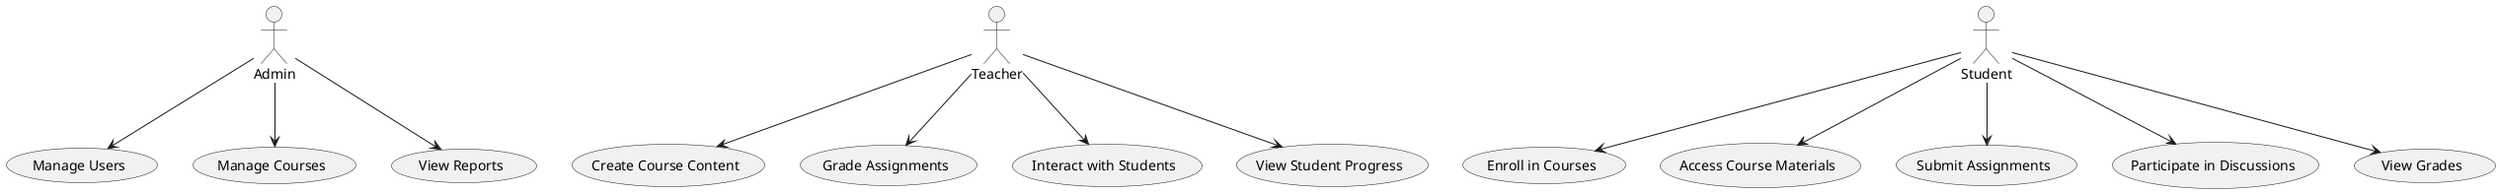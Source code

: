 @startuml
top to bottom direction

actor Admin
actor Teacher
actor Student

Admin --> (Manage Users)
Admin --> (Manage Courses)
Admin --> (View Reports)

Teacher --> (Create Course Content)
Teacher --> (Grade Assignments)
Teacher --> (Interact with Students)
Teacher --> (View Student Progress)

Student --> (Enroll in Courses)
Student --> (Access Course Materials)
Student --> (Submit Assignments)
Student --> (Participate in Discussions)
Student --> (View Grades)
@enduml

